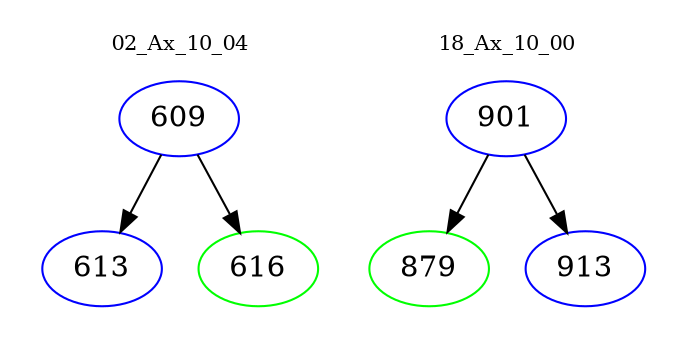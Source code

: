 digraph{
subgraph cluster_0 {
color = white
label = "02_Ax_10_04";
fontsize=10;
T0_609 [label="609", color="blue"]
T0_609 -> T0_613 [color="black"]
T0_613 [label="613", color="blue"]
T0_609 -> T0_616 [color="black"]
T0_616 [label="616", color="green"]
}
subgraph cluster_1 {
color = white
label = "18_Ax_10_00";
fontsize=10;
T1_901 [label="901", color="blue"]
T1_901 -> T1_879 [color="black"]
T1_879 [label="879", color="green"]
T1_901 -> T1_913 [color="black"]
T1_913 [label="913", color="blue"]
}
}
